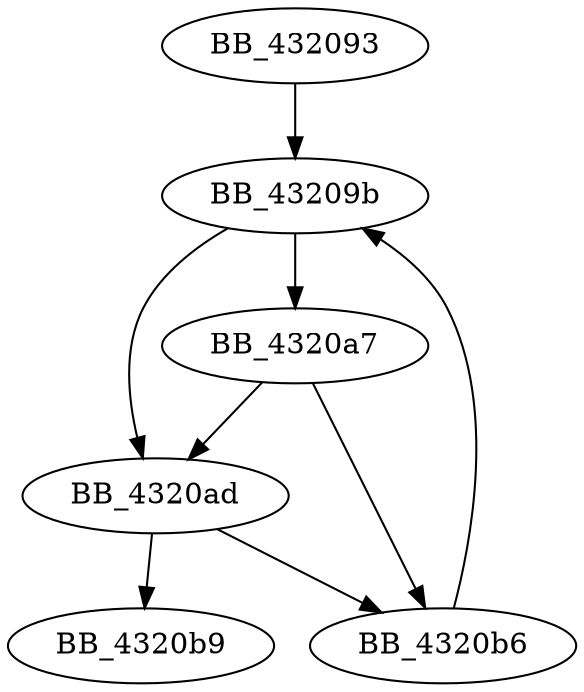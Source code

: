 DiGraph _GetPrimaryLen_0{
BB_432093->BB_43209b
BB_43209b->BB_4320a7
BB_43209b->BB_4320ad
BB_4320a7->BB_4320ad
BB_4320a7->BB_4320b6
BB_4320ad->BB_4320b6
BB_4320ad->BB_4320b9
BB_4320b6->BB_43209b
}
